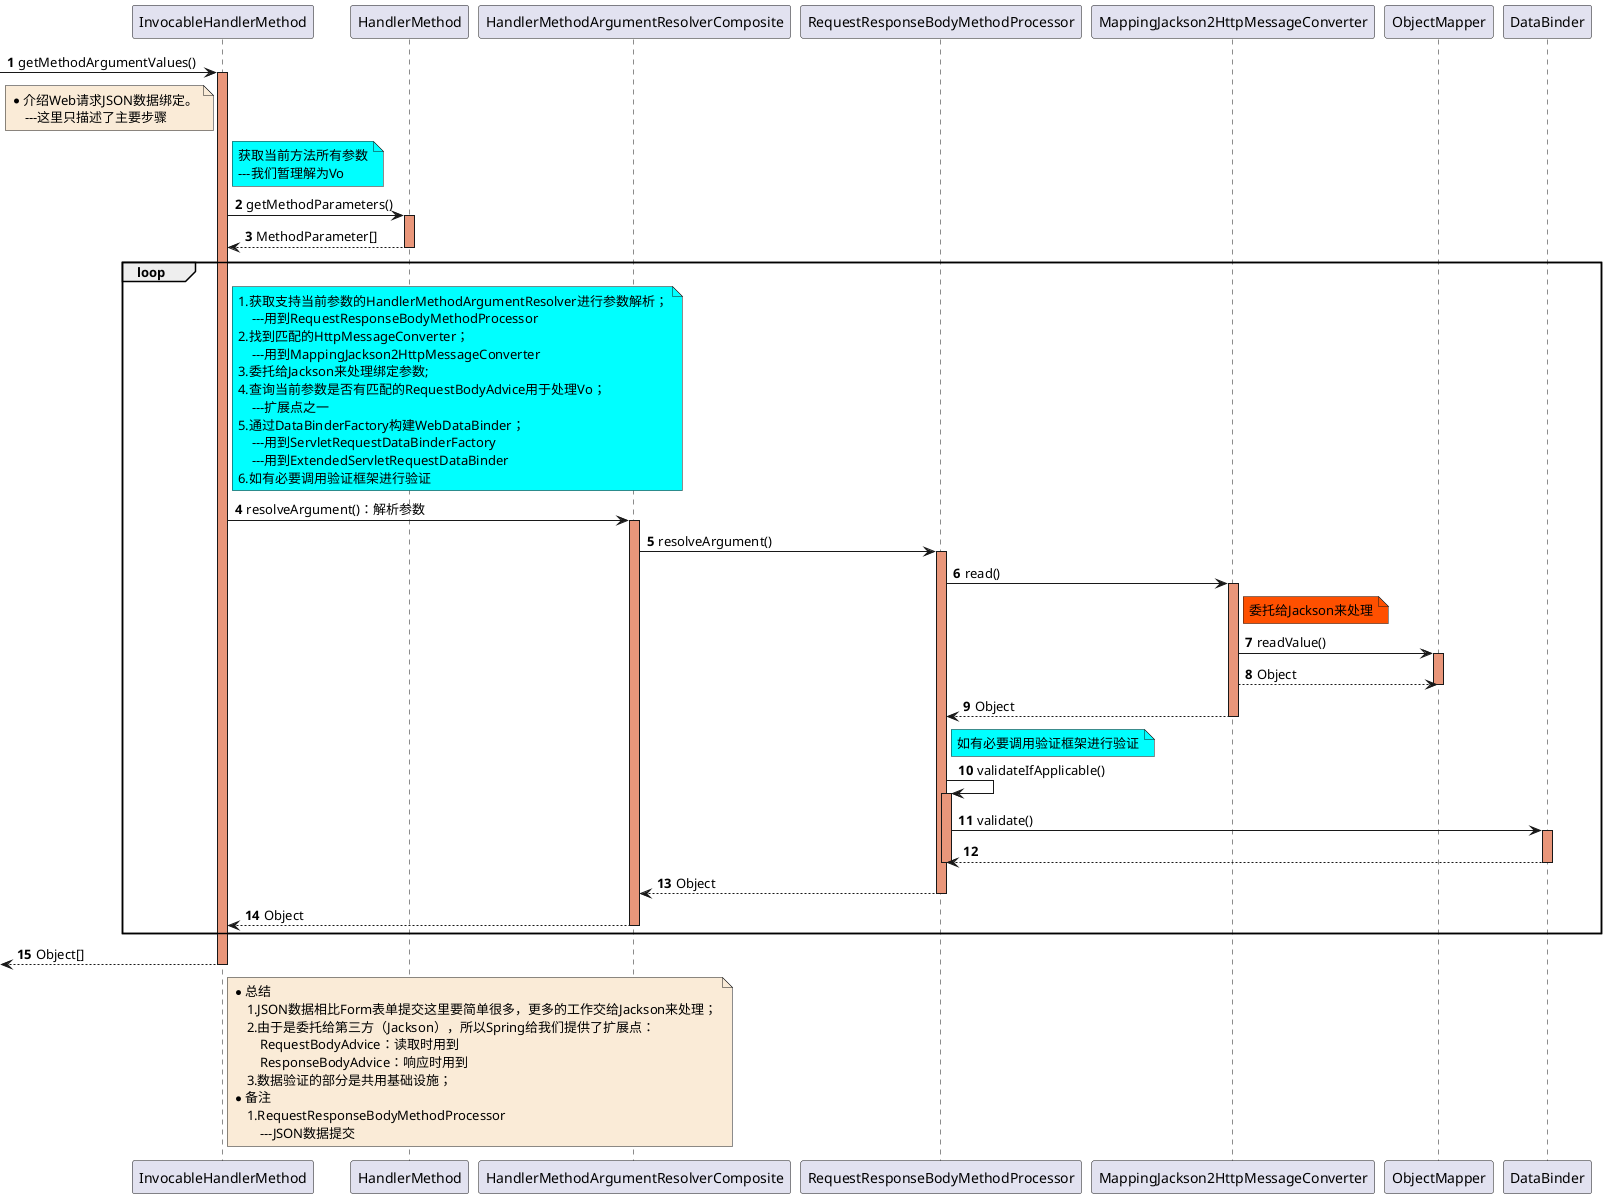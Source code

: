 @startuml
autonumber

-> InvocableHandlerMethod: getMethodArgumentValues()
activate InvocableHandlerMethod #DarkSalmon

    note left of InvocableHandlerMethod #FAEBD7
        *介绍Web请求JSON数据绑定。
            ---这里只描述了主要步骤
    end note

    note right of InvocableHandlerMethod #aqua
        获取当前方法所有参数
        ---我们暂理解为Vo
    end note
    InvocableHandlerMethod -> HandlerMethod : getMethodParameters()
    activate HandlerMethod #DarkSalmon
    HandlerMethod --> InvocableHandlerMethod : MethodParameter[]
    deactivate HandlerMethod

    loop
        note right of InvocableHandlerMethod #aqua
            1.获取支持当前参数的HandlerMethodArgumentResolver进行参数解析；
                ---用到RequestResponseBodyMethodProcessor
            2.找到匹配的HttpMessageConverter；
                ---用到MappingJackson2HttpMessageConverter
            3.委托给Jackson来处理绑定参数;
            4.查询当前参数是否有匹配的RequestBodyAdvice用于处理Vo；
                ---扩展点之一
            5.通过DataBinderFactory构建WebDataBinder；
                ---用到ServletRequestDataBinderFactory
                ---用到ExtendedServletRequestDataBinder
            6.如有必要调用验证框架进行验证
        end note


        InvocableHandlerMethod -> HandlerMethodArgumentResolverComposite: resolveArgument()：解析参数
        activate HandlerMethodArgumentResolverComposite #DarkSalmon

            HandlerMethodArgumentResolverComposite -> RequestResponseBodyMethodProcessor: resolveArgument()
            activate RequestResponseBodyMethodProcessor #DarkSalmon

                RequestResponseBodyMethodProcessor -> MappingJackson2HttpMessageConverter :read()
                activate MappingJackson2HttpMessageConverter #DarkSalmon

                    note right of MappingJackson2HttpMessageConverter #FF5000
                       委托给Jackson来处理
                    end note

                    MappingJackson2HttpMessageConverter -> ObjectMapper :readValue()
                    activate ObjectMapper #DarkSalmon
                    MappingJackson2HttpMessageConverter --> ObjectMapper : Object
                    deactivate ObjectMapper

                MappingJackson2HttpMessageConverter --> RequestResponseBodyMethodProcessor : Object
                deactivate MappingJackson2HttpMessageConverter

                note right of RequestResponseBodyMethodProcessor #aqua
                   如有必要调用验证框架进行验证
                end note
                RequestResponseBodyMethodProcessor -> RequestResponseBodyMethodProcessor : validateIfApplicable()
                activate RequestResponseBodyMethodProcessor #DarkSalmon

                    RequestResponseBodyMethodProcessor -> DataBinder :validate()
                    activate DataBinder #DarkSalmon
                    DataBinder --> RequestResponseBodyMethodProcessor
                    deactivate DataBinder

                deactivate RequestResponseBodyMethodProcessor

            RequestResponseBodyMethodProcessor --> HandlerMethodArgumentResolverComposite : Object
            deactivate RequestResponseBodyMethodProcessor

        HandlerMethodArgumentResolverComposite --> InvocableHandlerMethod : Object
        deactivate HandlerMethodArgumentResolverComposite


    end

   
<-- InvocableHandlerMethod : Object[]
deactivate InvocableHandlerMethod

note right of InvocableHandlerMethod #FAEBD7
    *总结
        1.JSON数据相比Form表单提交这里要简单很多，更多的工作交给Jackson来处理；
        2.由于是委托给第三方（Jackson），所以Spring给我们提供了扩展点：
            RequestBodyAdvice：读取时用到
            ResponseBodyAdvice：响应时用到
        3.数据验证的部分是共用基础设施；
    *备注
        1.RequestResponseBodyMethodProcessor
            ---JSON数据提交
end note

@enduml